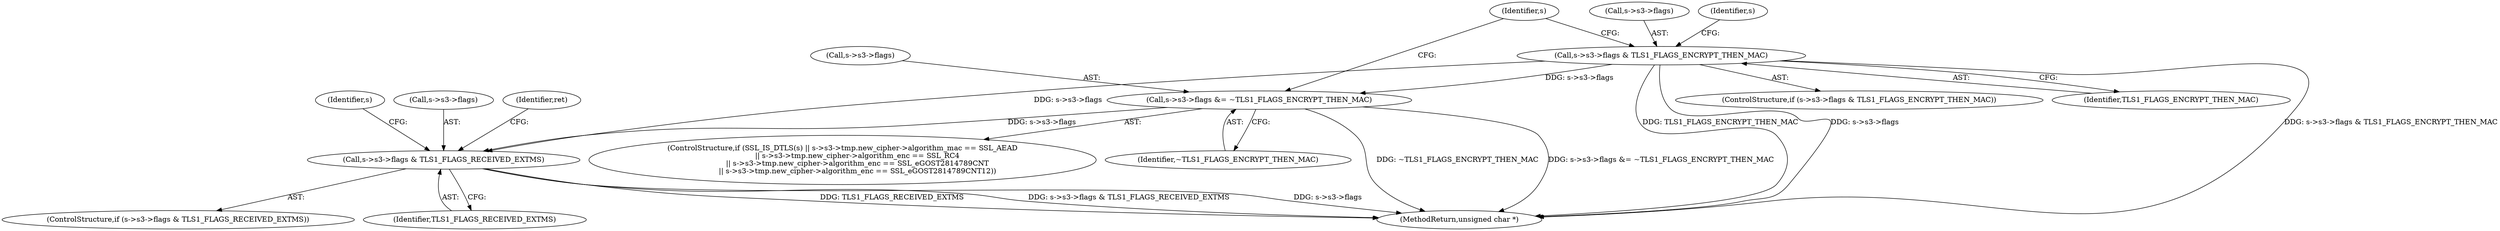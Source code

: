 digraph "1_openssl_4ad93618d26a3ea23d36ad5498ff4f59eff3a4d2_6@del" {
"1000679" [label="(Call,s->s3->flags &= ~TLS1_FLAGS_ENCRYPT_THEN_MAC)"];
"1000620" [label="(Call,s->s3->flags & TLS1_FLAGS_ENCRYPT_THEN_MAC)"];
"1000702" [label="(Call,s->s3->flags & TLS1_FLAGS_RECEIVED_EXTMS)"];
"1000705" [label="(Identifier,s)"];
"1000701" [label="(ControlStructure,if (s->s3->flags & TLS1_FLAGS_RECEIVED_EXTMS))"];
"1000703" [label="(Call,s->s3->flags)"];
"1000712" [label="(Identifier,ret)"];
"1000628" [label="(ControlStructure,if (SSL_IS_DTLS(s) || s->s3->tmp.new_cipher->algorithm_mac == SSL_AEAD\n             || s->s3->tmp.new_cipher->algorithm_enc == SSL_RC4\n             || s->s3->tmp.new_cipher->algorithm_enc == SSL_eGOST2814789CNT\n             || s->s3->tmp.new_cipher->algorithm_enc == SSL_eGOST2814789CNT12))"];
"1000620" [label="(Call,s->s3->flags & TLS1_FLAGS_ENCRYPT_THEN_MAC)"];
"1000619" [label="(ControlStructure,if (s->s3->flags & TLS1_FLAGS_ENCRYPT_THEN_MAC))"];
"1000680" [label="(Call,s->s3->flags)"];
"1000708" [label="(Identifier,TLS1_FLAGS_RECEIVED_EXTMS)"];
"1000685" [label="(Identifier,~TLS1_FLAGS_ENCRYPT_THEN_MAC)"];
"1000626" [label="(Identifier,TLS1_FLAGS_ENCRYPT_THEN_MAC)"];
"1000702" [label="(Call,s->s3->flags & TLS1_FLAGS_RECEIVED_EXTMS)"];
"1000679" [label="(Call,s->s3->flags &= ~TLS1_FLAGS_ENCRYPT_THEN_MAC)"];
"1000621" [label="(Call,s->s3->flags)"];
"1000800" [label="(MethodReturn,unsigned char *)"];
"1000631" [label="(Identifier,s)"];
"1000727" [label="(Identifier,s)"];
"1000679" -> "1000628"  [label="AST: "];
"1000679" -> "1000685"  [label="CFG: "];
"1000680" -> "1000679"  [label="AST: "];
"1000685" -> "1000679"  [label="AST: "];
"1000705" -> "1000679"  [label="CFG: "];
"1000679" -> "1000800"  [label="DDG: ~TLS1_FLAGS_ENCRYPT_THEN_MAC"];
"1000679" -> "1000800"  [label="DDG: s->s3->flags &= ~TLS1_FLAGS_ENCRYPT_THEN_MAC"];
"1000620" -> "1000679"  [label="DDG: s->s3->flags"];
"1000679" -> "1000702"  [label="DDG: s->s3->flags"];
"1000620" -> "1000619"  [label="AST: "];
"1000620" -> "1000626"  [label="CFG: "];
"1000621" -> "1000620"  [label="AST: "];
"1000626" -> "1000620"  [label="AST: "];
"1000631" -> "1000620"  [label="CFG: "];
"1000705" -> "1000620"  [label="CFG: "];
"1000620" -> "1000800"  [label="DDG: TLS1_FLAGS_ENCRYPT_THEN_MAC"];
"1000620" -> "1000800"  [label="DDG: s->s3->flags"];
"1000620" -> "1000800"  [label="DDG: s->s3->flags & TLS1_FLAGS_ENCRYPT_THEN_MAC"];
"1000620" -> "1000702"  [label="DDG: s->s3->flags"];
"1000702" -> "1000701"  [label="AST: "];
"1000702" -> "1000708"  [label="CFG: "];
"1000703" -> "1000702"  [label="AST: "];
"1000708" -> "1000702"  [label="AST: "];
"1000712" -> "1000702"  [label="CFG: "];
"1000727" -> "1000702"  [label="CFG: "];
"1000702" -> "1000800"  [label="DDG: TLS1_FLAGS_RECEIVED_EXTMS"];
"1000702" -> "1000800"  [label="DDG: s->s3->flags & TLS1_FLAGS_RECEIVED_EXTMS"];
"1000702" -> "1000800"  [label="DDG: s->s3->flags"];
}
